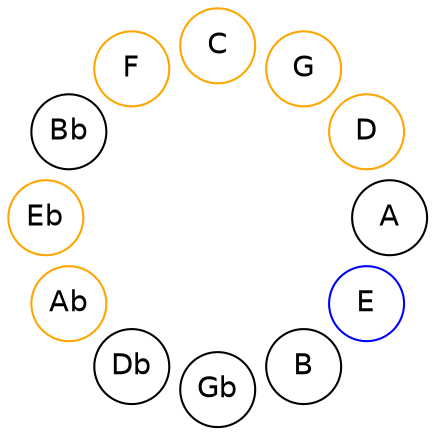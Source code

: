 
graph {

layout = circo;
mindist = .1

node [shape = circle, fontname = Helvetica, margin = 0]
edge [style=invis]

subgraph 1 {
	E -- B -- Gb -- Db -- Ab -- Eb -- Bb -- F -- C -- G -- D -- A -- E
}

E [color=blue];
Ab [color=orange];
Eb [color=orange];
F [color=orange];
C [color=orange];
G [color=orange];
D [color=orange];
}
